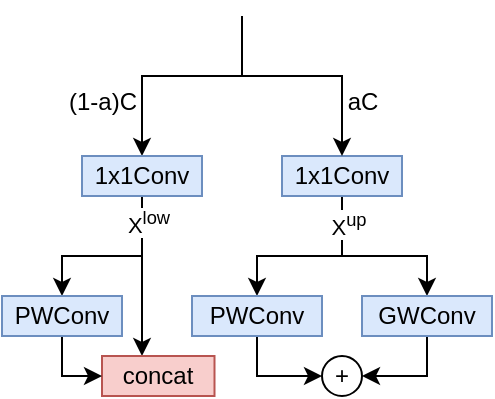 <mxfile version="22.0.4" type="github">
  <diagram name="第 1 页" id="L62Syw4sW2Bvmkcxk8Q5">
    <mxGraphModel dx="1649" dy="1131" grid="1" gridSize="10" guides="1" tooltips="1" connect="1" arrows="1" fold="1" page="1" pageScale="1" pageWidth="827" pageHeight="1169" math="0" shadow="0">
      <root>
        <mxCell id="0" />
        <mxCell id="1" parent="0" />
        <mxCell id="Ur8V6VJK2JBpg7Gshukn-2" value="" style="endArrow=classic;html=1;rounded=0;entryX=0.5;entryY=0;entryDx=0;entryDy=0;" parent="1" target="Ur8V6VJK2JBpg7Gshukn-3" edge="1">
          <mxGeometry width="50" height="50" relative="1" as="geometry">
            <mxPoint x="380" y="210" as="sourcePoint" />
            <mxPoint x="380" y="250" as="targetPoint" />
            <Array as="points">
              <mxPoint x="380" y="240" />
              <mxPoint x="330" y="240" />
            </Array>
          </mxGeometry>
        </mxCell>
        <mxCell id="Ur8V6VJK2JBpg7Gshukn-22" style="edgeStyle=orthogonalEdgeStyle;rounded=0;orthogonalLoop=1;jettySize=auto;html=1;exitX=0.5;exitY=1;exitDx=0;exitDy=0;" parent="1" source="Ur8V6VJK2JBpg7Gshukn-3" edge="1">
          <mxGeometry relative="1" as="geometry">
            <mxPoint x="330" y="380" as="targetPoint" />
          </mxGeometry>
        </mxCell>
        <mxCell id="U6GN84W_XhxQD2ambfGV-3" style="edgeStyle=orthogonalEdgeStyle;rounded=0;orthogonalLoop=1;jettySize=auto;html=1;exitX=0.5;exitY=1;exitDx=0;exitDy=0;entryX=0.5;entryY=0;entryDx=0;entryDy=0;" edge="1" parent="1" source="Ur8V6VJK2JBpg7Gshukn-3" target="Ur8V6VJK2JBpg7Gshukn-16">
          <mxGeometry relative="1" as="geometry">
            <Array as="points">
              <mxPoint x="330" y="330" />
              <mxPoint x="290" y="330" />
            </Array>
          </mxGeometry>
        </mxCell>
        <mxCell id="U6GN84W_XhxQD2ambfGV-4" value="X&lt;sup&gt;low&lt;/sup&gt;" style="edgeLabel;html=1;align=center;verticalAlign=middle;resizable=0;points=[];" vertex="1" connectable="0" parent="U6GN84W_XhxQD2ambfGV-3">
          <mxGeometry x="-0.711" y="3" relative="1" as="geometry">
            <mxPoint as="offset" />
          </mxGeometry>
        </mxCell>
        <mxCell id="Ur8V6VJK2JBpg7Gshukn-3" value="1x1Conv" style="rounded=0;whiteSpace=wrap;html=1;fillColor=#dae8fc;strokeColor=#6c8ebf;" parent="1" vertex="1">
          <mxGeometry x="300" y="280" width="60" height="20" as="geometry" />
        </mxCell>
        <mxCell id="Ur8V6VJK2JBpg7Gshukn-24" style="edgeStyle=orthogonalEdgeStyle;rounded=0;orthogonalLoop=1;jettySize=auto;html=1;exitX=0.5;exitY=1;exitDx=0;exitDy=0;entryX=0.5;entryY=0;entryDx=0;entryDy=0;" parent="1" source="Ur8V6VJK2JBpg7Gshukn-7" target="Ur8V6VJK2JBpg7Gshukn-17" edge="1">
          <mxGeometry relative="1" as="geometry">
            <Array as="points">
              <mxPoint x="430" y="330" />
              <mxPoint x="388" y="330" />
            </Array>
          </mxGeometry>
        </mxCell>
        <mxCell id="Ur8V6VJK2JBpg7Gshukn-25" style="edgeStyle=orthogonalEdgeStyle;rounded=0;orthogonalLoop=1;jettySize=auto;html=1;exitX=0.5;exitY=1;exitDx=0;exitDy=0;entryX=0.5;entryY=0;entryDx=0;entryDy=0;" parent="1" source="Ur8V6VJK2JBpg7Gshukn-7" target="Ur8V6VJK2JBpg7Gshukn-18" edge="1">
          <mxGeometry relative="1" as="geometry">
            <Array as="points">
              <mxPoint x="430" y="330" />
              <mxPoint x="473" y="330" />
            </Array>
          </mxGeometry>
        </mxCell>
        <mxCell id="U6GN84W_XhxQD2ambfGV-8" value="X&lt;sup&gt;up&lt;/sup&gt;" style="edgeLabel;html=1;align=center;verticalAlign=middle;resizable=0;points=[];" vertex="1" connectable="0" parent="Ur8V6VJK2JBpg7Gshukn-25">
          <mxGeometry x="-0.697" y="3" relative="1" as="geometry">
            <mxPoint as="offset" />
          </mxGeometry>
        </mxCell>
        <mxCell id="Ur8V6VJK2JBpg7Gshukn-7" value="1x1Conv" style="rounded=0;whiteSpace=wrap;html=1;fillColor=#dae8fc;strokeColor=#6c8ebf;" parent="1" vertex="1">
          <mxGeometry x="400" y="280" width="60" height="20" as="geometry" />
        </mxCell>
        <mxCell id="Ur8V6VJK2JBpg7Gshukn-8" value="" style="endArrow=classic;html=1;rounded=0;entryX=0.5;entryY=0;entryDx=0;entryDy=0;" parent="1" target="Ur8V6VJK2JBpg7Gshukn-7" edge="1">
          <mxGeometry width="50" height="50" relative="1" as="geometry">
            <mxPoint x="380" y="210" as="sourcePoint" />
            <mxPoint x="440" y="550" as="targetPoint" />
            <Array as="points">
              <mxPoint x="380" y="220" />
              <mxPoint x="380" y="240" />
              <mxPoint x="430" y="240" />
            </Array>
          </mxGeometry>
        </mxCell>
        <mxCell id="Ur8V6VJK2JBpg7Gshukn-10" value="aC" style="text;html=1;align=center;verticalAlign=middle;resizable=0;points=[];autosize=1;strokeColor=none;fillColor=none;" parent="1" vertex="1">
          <mxGeometry x="420" y="238" width="40" height="30" as="geometry" />
        </mxCell>
        <mxCell id="Ur8V6VJK2JBpg7Gshukn-11" value="(1-a)C" style="text;html=1;align=center;verticalAlign=middle;resizable=0;points=[];autosize=1;strokeColor=none;fillColor=none;" parent="1" vertex="1">
          <mxGeometry x="280" y="238" width="60" height="30" as="geometry" />
        </mxCell>
        <mxCell id="Ur8V6VJK2JBpg7Gshukn-12" value="concat" style="rounded=0;whiteSpace=wrap;html=1;fillColor=#f8cecc;strokeColor=#b85450;" parent="1" vertex="1">
          <mxGeometry x="310.0" y="380" width="56.25" height="20" as="geometry" />
        </mxCell>
        <mxCell id="Ur8V6VJK2JBpg7Gshukn-20" style="edgeStyle=orthogonalEdgeStyle;rounded=0;orthogonalLoop=1;jettySize=auto;html=1;exitX=0.5;exitY=1;exitDx=0;exitDy=0;entryX=0;entryY=0.5;entryDx=0;entryDy=0;" parent="1" source="Ur8V6VJK2JBpg7Gshukn-16" target="Ur8V6VJK2JBpg7Gshukn-12" edge="1">
          <mxGeometry relative="1" as="geometry">
            <Array as="points">
              <mxPoint x="290" y="390" />
            </Array>
          </mxGeometry>
        </mxCell>
        <mxCell id="Ur8V6VJK2JBpg7Gshukn-16" value="PWConv" style="rounded=0;whiteSpace=wrap;html=1;fillColor=#dae8fc;strokeColor=#6c8ebf;" parent="1" vertex="1">
          <mxGeometry x="260" y="350" width="60" height="20" as="geometry" />
        </mxCell>
        <mxCell id="Ur8V6VJK2JBpg7Gshukn-26" style="edgeStyle=orthogonalEdgeStyle;rounded=0;orthogonalLoop=1;jettySize=auto;html=1;exitX=0.5;exitY=1;exitDx=0;exitDy=0;entryX=0;entryY=0.5;entryDx=0;entryDy=0;" parent="1" source="Ur8V6VJK2JBpg7Gshukn-17" target="Ur8V6VJK2JBpg7Gshukn-30" edge="1">
          <mxGeometry relative="1" as="geometry">
            <mxPoint x="403.75" y="390" as="targetPoint" />
            <Array as="points">
              <mxPoint x="388" y="390" />
            </Array>
          </mxGeometry>
        </mxCell>
        <mxCell id="Ur8V6VJK2JBpg7Gshukn-17" value="PWConv" style="rounded=0;whiteSpace=wrap;html=1;fillColor=#dae8fc;strokeColor=#6c8ebf;" parent="1" vertex="1">
          <mxGeometry x="355" y="350" width="65" height="20" as="geometry" />
        </mxCell>
        <mxCell id="U6GN84W_XhxQD2ambfGV-11" style="edgeStyle=orthogonalEdgeStyle;rounded=0;orthogonalLoop=1;jettySize=auto;html=1;exitX=0.5;exitY=1;exitDx=0;exitDy=0;entryX=1;entryY=0.5;entryDx=0;entryDy=0;" edge="1" parent="1" source="Ur8V6VJK2JBpg7Gshukn-18" target="Ur8V6VJK2JBpg7Gshukn-30">
          <mxGeometry relative="1" as="geometry">
            <Array as="points">
              <mxPoint x="473" y="390" />
            </Array>
          </mxGeometry>
        </mxCell>
        <mxCell id="Ur8V6VJK2JBpg7Gshukn-18" value="GWConv" style="rounded=0;whiteSpace=wrap;html=1;fillColor=#dae8fc;strokeColor=#6c8ebf;" parent="1" vertex="1">
          <mxGeometry x="440" y="350" width="65" height="20" as="geometry" />
        </mxCell>
        <mxCell id="Ur8V6VJK2JBpg7Gshukn-30" value="+" style="ellipse;whiteSpace=wrap;html=1;aspect=fixed;" parent="1" vertex="1">
          <mxGeometry x="420" y="380" width="20" height="20" as="geometry" />
        </mxCell>
      </root>
    </mxGraphModel>
  </diagram>
</mxfile>
